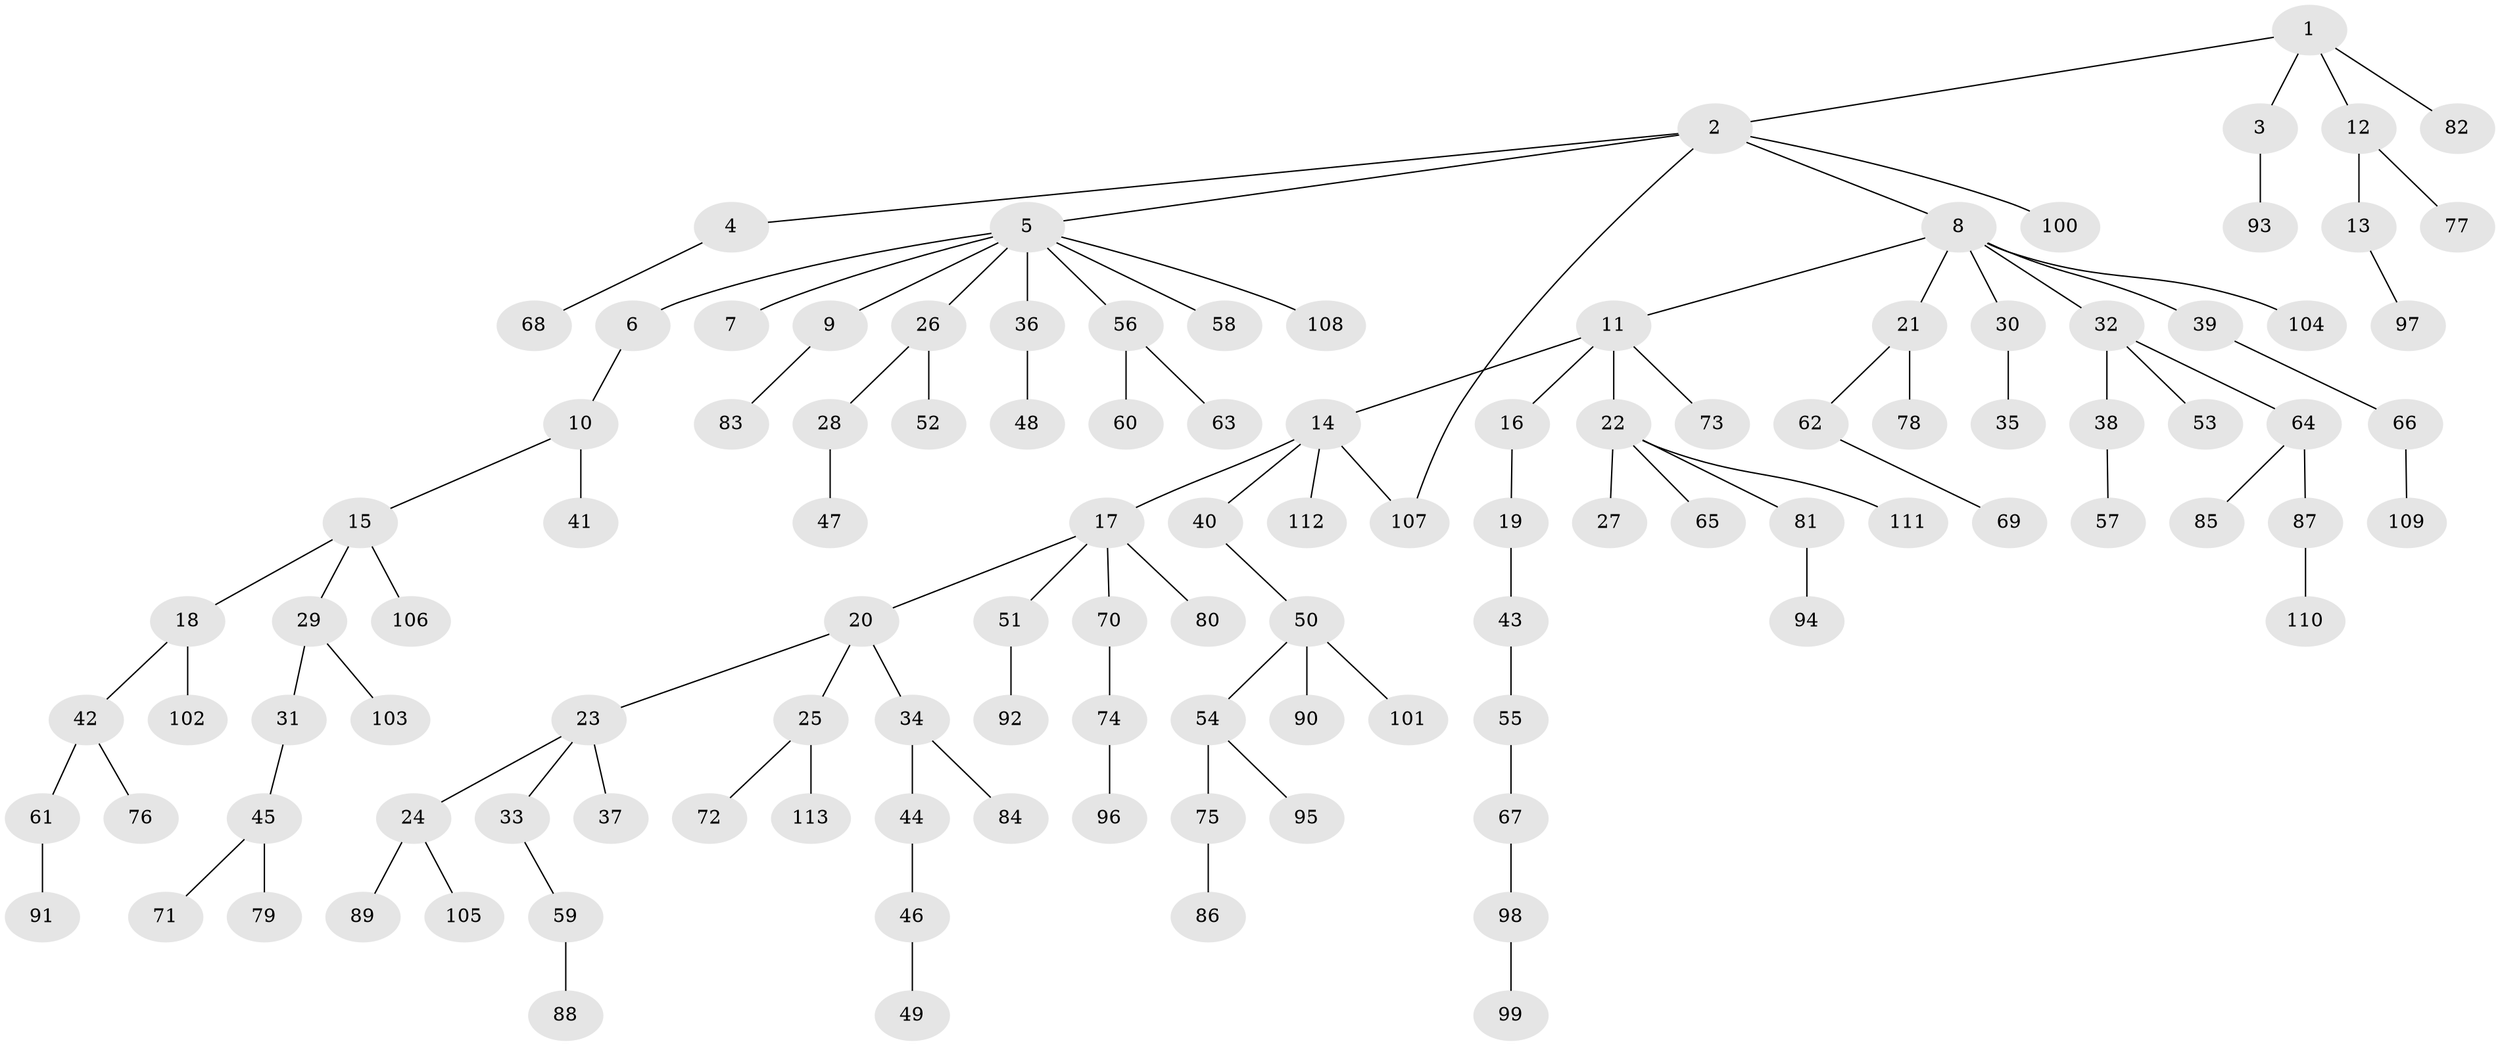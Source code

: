 // coarse degree distribution, {2: 0.39705882352941174, 4: 0.07352941176470588, 3: 0.07352941176470588, 1: 0.4117647058823529, 8: 0.014705882352941176, 5: 0.014705882352941176, 6: 0.014705882352941176}
// Generated by graph-tools (version 1.1) at 2025/36/03/04/25 23:36:03]
// undirected, 113 vertices, 113 edges
graph export_dot {
  node [color=gray90,style=filled];
  1;
  2;
  3;
  4;
  5;
  6;
  7;
  8;
  9;
  10;
  11;
  12;
  13;
  14;
  15;
  16;
  17;
  18;
  19;
  20;
  21;
  22;
  23;
  24;
  25;
  26;
  27;
  28;
  29;
  30;
  31;
  32;
  33;
  34;
  35;
  36;
  37;
  38;
  39;
  40;
  41;
  42;
  43;
  44;
  45;
  46;
  47;
  48;
  49;
  50;
  51;
  52;
  53;
  54;
  55;
  56;
  57;
  58;
  59;
  60;
  61;
  62;
  63;
  64;
  65;
  66;
  67;
  68;
  69;
  70;
  71;
  72;
  73;
  74;
  75;
  76;
  77;
  78;
  79;
  80;
  81;
  82;
  83;
  84;
  85;
  86;
  87;
  88;
  89;
  90;
  91;
  92;
  93;
  94;
  95;
  96;
  97;
  98;
  99;
  100;
  101;
  102;
  103;
  104;
  105;
  106;
  107;
  108;
  109;
  110;
  111;
  112;
  113;
  1 -- 2;
  1 -- 3;
  1 -- 12;
  1 -- 82;
  2 -- 4;
  2 -- 5;
  2 -- 8;
  2 -- 100;
  2 -- 107;
  3 -- 93;
  4 -- 68;
  5 -- 6;
  5 -- 7;
  5 -- 9;
  5 -- 26;
  5 -- 36;
  5 -- 56;
  5 -- 58;
  5 -- 108;
  6 -- 10;
  8 -- 11;
  8 -- 21;
  8 -- 30;
  8 -- 32;
  8 -- 39;
  8 -- 104;
  9 -- 83;
  10 -- 15;
  10 -- 41;
  11 -- 14;
  11 -- 16;
  11 -- 22;
  11 -- 73;
  12 -- 13;
  12 -- 77;
  13 -- 97;
  14 -- 17;
  14 -- 40;
  14 -- 107;
  14 -- 112;
  15 -- 18;
  15 -- 29;
  15 -- 106;
  16 -- 19;
  17 -- 20;
  17 -- 51;
  17 -- 70;
  17 -- 80;
  18 -- 42;
  18 -- 102;
  19 -- 43;
  20 -- 23;
  20 -- 25;
  20 -- 34;
  21 -- 62;
  21 -- 78;
  22 -- 27;
  22 -- 65;
  22 -- 81;
  22 -- 111;
  23 -- 24;
  23 -- 33;
  23 -- 37;
  24 -- 89;
  24 -- 105;
  25 -- 72;
  25 -- 113;
  26 -- 28;
  26 -- 52;
  28 -- 47;
  29 -- 31;
  29 -- 103;
  30 -- 35;
  31 -- 45;
  32 -- 38;
  32 -- 53;
  32 -- 64;
  33 -- 59;
  34 -- 44;
  34 -- 84;
  36 -- 48;
  38 -- 57;
  39 -- 66;
  40 -- 50;
  42 -- 61;
  42 -- 76;
  43 -- 55;
  44 -- 46;
  45 -- 71;
  45 -- 79;
  46 -- 49;
  50 -- 54;
  50 -- 90;
  50 -- 101;
  51 -- 92;
  54 -- 75;
  54 -- 95;
  55 -- 67;
  56 -- 60;
  56 -- 63;
  59 -- 88;
  61 -- 91;
  62 -- 69;
  64 -- 85;
  64 -- 87;
  66 -- 109;
  67 -- 98;
  70 -- 74;
  74 -- 96;
  75 -- 86;
  81 -- 94;
  87 -- 110;
  98 -- 99;
}
